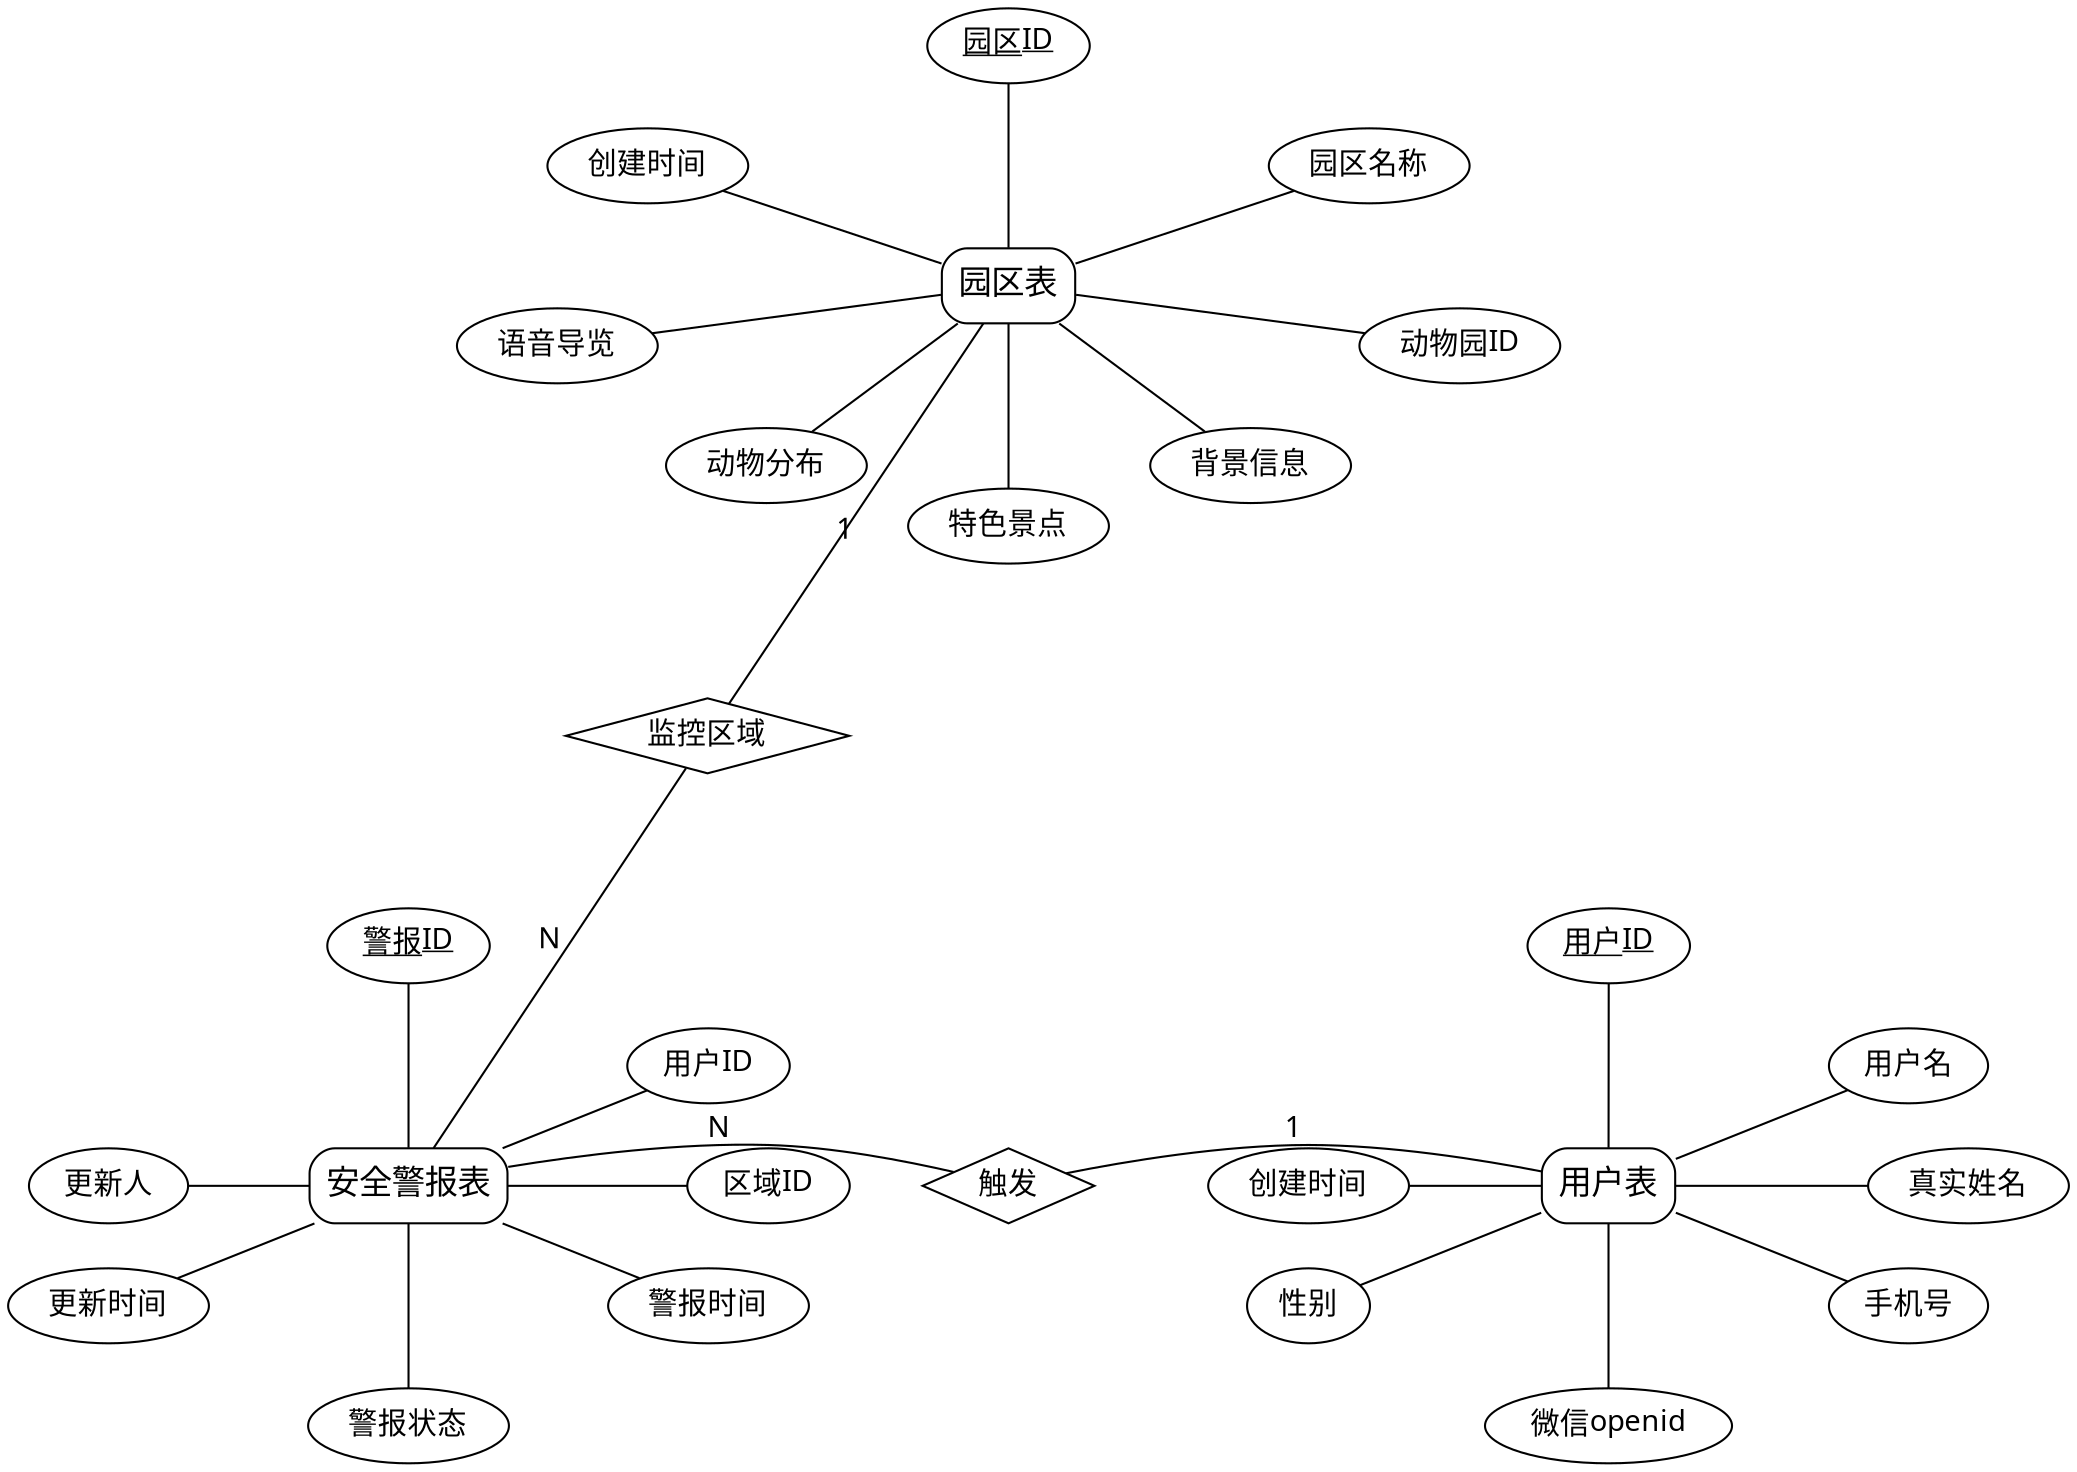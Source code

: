 digraph ER {
    // 图的全局设置
    splines=spline;
    node [fontname="Microsoft YaHei", fontsize=14];
    edge [fontname="Microsoft YaHei", fontsize=14];
    
    // 设置布局
    layout=neato;
    overlap=false;
    sep="+10,10";
    
    // 园区表及其属性
    node [shape=box, style="rounded,filled", fillcolor=white, fontsize=16];
    parks [label="园区表", pos="0,2!"];
    node [shape=ellipse, style="filled", fillcolor=white, fontsize=14];
    park_id [label=<<u>园区ID</u>>, pos="0,2.8!"];
    park_name [label="园区名称", pos="1.2,2.4!"];
    park_zoo_id [label="动物园ID", pos="1.5,1.8!"];
    park_background [label="背景信息", pos="0.8,1.4!"];
    park_features [label="特色景点", pos="0,1.2!"];
    park_distribution [label="动物分布", pos="-0.8,1.4!"];
    park_guide [label="语音导览", pos="-1.5,1.8!"];
    park_created [label="创建时间", pos="-1.2,2.4!"];

    // 安全警报表及其属性
    node [shape=box, style="rounded,filled", fillcolor=white, fontsize=16];
    alerts [label="安全警报表", pos="-2,-1!"];
    node [shape=ellipse, style="filled", fillcolor=white, fontsize=14];
    alert_id [label=<<u>警报ID</u>>, pos="-2,-0.2!"];
    alert_user_id [label="用户ID", pos="-1,-0.6!"];
    alert_zone_id [label="区域ID", pos="-0.8,-1!"];
    alert_time [label="警报时间", pos="-1,-1.4!"];
    alert_status [label="警报状态", pos="-2,-1.8!"];
    alert_update_time [label="更新时间", pos="-3,-1.4!"];
    alert_updater [label="更新人", pos="-3,-1!"];

    // 用户表及其属性
    node [shape=box, style="rounded,filled", fillcolor=white, fontsize=16];
    users [label="用户表", pos="2,-1!"];
    node [shape=ellipse, style="filled", fillcolor=white, fontsize=14];
    user_id [label=<<u>用户ID</u>>, pos="2,-0.2!"];
    user_name [label="用户名", pos="3,-0.6!"];
    user_real_name [label="真实姓名", pos="3.2,-1!"];
    user_phone [label="手机号", pos="3,-1.4!"];
    user_openid [label="微信openid", pos="2,-1.8!"];
    user_gender [label="性别", pos="1,-1.4!"];
    user_created [label="创建时间", pos="1,-1!"];

    // 关系节点
    node [shape=diamond, style="filled", fillcolor=white, fontsize=14];
    park_alert_rel [label="监控区域", pos="-1,0.5!"];
    user_alert_rel [label="触发", pos="0,-1!"];

    // 连接实体和属性
    edge [dir=none, color=black, fontsize=14];
    
    // 园区表的属性连接
    parks -> {park_id park_name park_zoo_id park_background park_features 
              park_distribution park_guide park_created};
             
    // 安全警报表的属性连接
    alerts -> {alert_id alert_user_id alert_zone_id alert_time alert_status 
               alert_update_time alert_updater};
               
    // 用户表的属性连接
    users -> {user_id user_name user_real_name user_phone user_openid 
              user_gender user_created};

    // 实体间的关系（通过关系节点）
    edge [dir=none, color=black, constraint=false, fontsize=14];
    parks -> park_alert_rel [label="1"];
    park_alert_rel -> alerts [label="N"];
    users -> user_alert_rel [label="1"];
    user_alert_rel -> alerts [label="N"];
} 